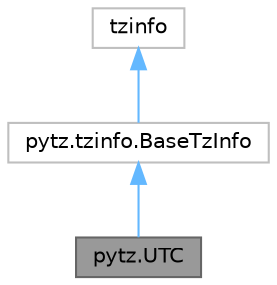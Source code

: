 digraph "pytz.UTC"
{
 // LATEX_PDF_SIZE
  bgcolor="transparent";
  edge [fontname=Helvetica,fontsize=10,labelfontname=Helvetica,labelfontsize=10];
  node [fontname=Helvetica,fontsize=10,shape=box,height=0.2,width=0.4];
  Node1 [id="Node000001",label="pytz.UTC",height=0.2,width=0.4,color="gray40", fillcolor="grey60", style="filled", fontcolor="black",tooltip=" "];
  Node2 -> Node1 [id="edge3_Node000001_Node000002",dir="back",color="steelblue1",style="solid",tooltip=" "];
  Node2 [id="Node000002",label="pytz.tzinfo.BaseTzInfo",height=0.2,width=0.4,color="grey75", fillcolor="white", style="filled",URL="$d8/dd9/classpytz_1_1tzinfo_1_1BaseTzInfo.html",tooltip=" "];
  Node3 -> Node2 [id="edge4_Node000002_Node000003",dir="back",color="steelblue1",style="solid",tooltip=" "];
  Node3 [id="Node000003",label="tzinfo",height=0.2,width=0.4,color="grey75", fillcolor="white", style="filled",tooltip=" "];
}

